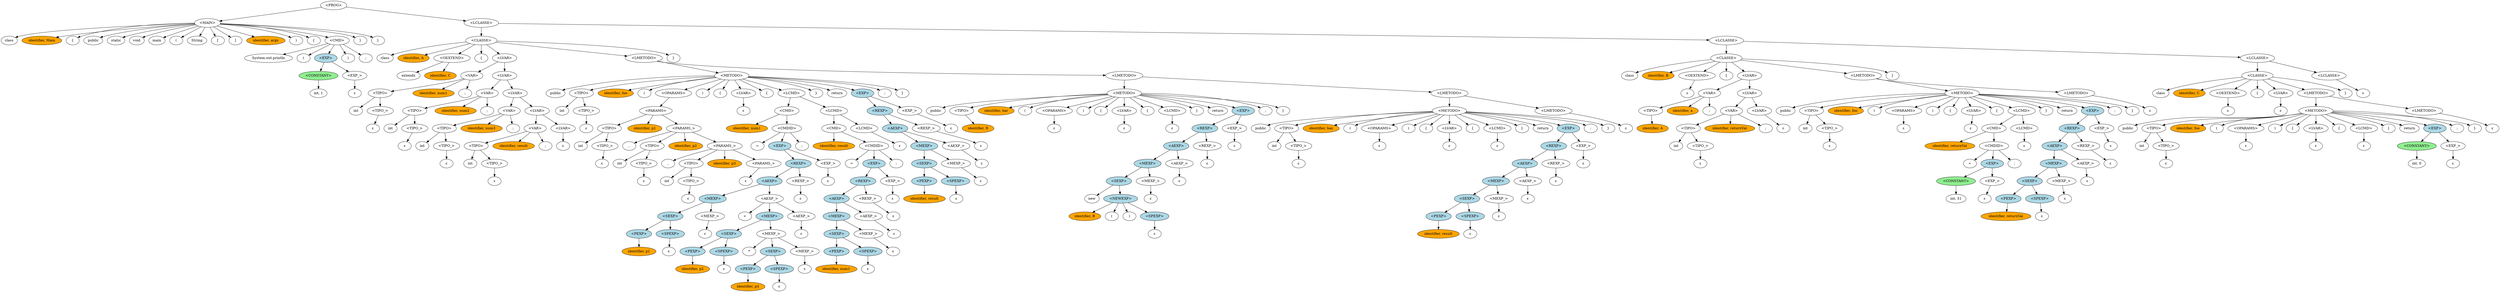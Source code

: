 digraph tree {
    "0x0" [label="<PROG>" fillcolor="white" style="filled"];
    "0x1" [label="<MAIN>" fillcolor="white" style="filled"];
    "0x2" [label="class" fillcolor="white" style="filled"];
    "0x3" [label="identifier, Main" fillcolor="orange" style="filled"];
    "0x4" [label="{" fillcolor="white" style="filled"];
    "0x5" [label="public" fillcolor="white" style="filled"];
    "0x6" [label="static" fillcolor="white" style="filled"];
    "0x7" [label="void" fillcolor="white" style="filled"];
    "0x8" [label="main" fillcolor="white" style="filled"];
    "0x9" [label="(" fillcolor="white" style="filled"];
    "0xa" [label="String" fillcolor="white" style="filled"];
    "0xb" [label="[" fillcolor="white" style="filled"];
    "0xc" [label="]" fillcolor="white" style="filled"];
    "0xd" [label="identifier, args" fillcolor="orange" style="filled"];
    "0xe" [label=")" fillcolor="white" style="filled"];
    "0xf" [label="{" fillcolor="white" style="filled"];
    "0x10" [label="<CMD>" fillcolor="white" style="filled"];
    "0x11" [label="System.out.println" fillcolor="white" style="filled"];
    "0x12" [label="(" fillcolor="white" style="filled"];
    "0x13" [label="<EXP>" fillcolor="lightblue" style="filled"];
    "0x14" [label="<CONSTANT>" fillcolor="lightgreen" style="filled"];
    "0x15" [label="int, 1" fillcolor="white" style="filled"];
    "0x16" [label="<EXP_>" fillcolor="white" style="filled"];
    "0x17" [label="ε" fillcolor="white" style="filled"];
    "0x18" [label=")" fillcolor="white" style="filled"];
    "0x19" [label=";" fillcolor="white" style="filled"];
    "0x1a" [label="}" fillcolor="white" style="filled"];
    "0x1b" [label="}" fillcolor="white" style="filled"];
    "0x1c" [label="<LCLASSE>" fillcolor="white" style="filled"];
    "0x1d" [label="<CLASSE>" fillcolor="white" style="filled"];
    "0x1e" [label="class" fillcolor="white" style="filled"];
    "0x1f" [label="identifier, A" fillcolor="orange" style="filled"];
    "0x20" [label="<OEXTEND>" fillcolor="white" style="filled"];
    "0x21" [label="extends" fillcolor="white" style="filled"];
    "0x22" [label="identifier, C" fillcolor="orange" style="filled"];
    "0x23" [label="{" fillcolor="white" style="filled"];
    "0x24" [label="<LVAR>" fillcolor="white" style="filled"];
    "0x25" [label="<VAR>" fillcolor="white" style="filled"];
    "0x26" [label="<TIPO>" fillcolor="white" style="filled"];
    "0x27" [label="int" fillcolor="white" style="filled"];
    "0x28" [label="<TIPO_>" fillcolor="white" style="filled"];
    "0x29" [label="ε" fillcolor="white" style="filled"];
    "0x2a" [label="identifier, num1" fillcolor="orange" style="filled"];
    "0x2b" [label=";" fillcolor="white" style="filled"];
    "0x2c" [label="<LVAR>" fillcolor="white" style="filled"];
    "0x2d" [label="<VAR>" fillcolor="white" style="filled"];
    "0x2e" [label="<TIPO>" fillcolor="white" style="filled"];
    "0x2f" [label="int" fillcolor="white" style="filled"];
    "0x30" [label="<TIPO_>" fillcolor="white" style="filled"];
    "0x31" [label="ε" fillcolor="white" style="filled"];
    "0x32" [label="identifier, num2" fillcolor="orange" style="filled"];
    "0x33" [label=";" fillcolor="white" style="filled"];
    "0x34" [label="<LVAR>" fillcolor="white" style="filled"];
    "0x35" [label="<VAR>" fillcolor="white" style="filled"];
    "0x36" [label="<TIPO>" fillcolor="white" style="filled"];
    "0x37" [label="int" fillcolor="white" style="filled"];
    "0x38" [label="<TIPO_>" fillcolor="white" style="filled"];
    "0x39" [label="ε" fillcolor="white" style="filled"];
    "0x3a" [label="identifier, num3" fillcolor="orange" style="filled"];
    "0x3b" [label=";" fillcolor="white" style="filled"];
    "0x3c" [label="<LVAR>" fillcolor="white" style="filled"];
    "0x3d" [label="<VAR>" fillcolor="white" style="filled"];
    "0x3e" [label="<TIPO>" fillcolor="white" style="filled"];
    "0x3f" [label="int" fillcolor="white" style="filled"];
    "0x40" [label="<TIPO_>" fillcolor="white" style="filled"];
    "0x41" [label="ε" fillcolor="white" style="filled"];
    "0x42" [label="identifier, result" fillcolor="orange" style="filled"];
    "0x43" [label=";" fillcolor="white" style="filled"];
    "0x44" [label="<LVAR>" fillcolor="white" style="filled"];
    "0x45" [label="ε" fillcolor="white" style="filled"];
    "0x46" [label="<LMETODO>" fillcolor="white" style="filled"];
    "0x47" [label="<METODO>" fillcolor="white" style="filled"];
    "0x48" [label="public" fillcolor="white" style="filled"];
    "0x49" [label="<TIPO>" fillcolor="white" style="filled"];
    "0x4a" [label="int" fillcolor="white" style="filled"];
    "0x4b" [label="<TIPO_>" fillcolor="white" style="filled"];
    "0x4c" [label="ε" fillcolor="white" style="filled"];
    "0x4d" [label="identifier, foo" fillcolor="orange" style="filled"];
    "0x4e" [label="(" fillcolor="white" style="filled"];
    "0x4f" [label="<OPARAMS>" fillcolor="white" style="filled"];
    "0x50" [label="<PARAMS>" fillcolor="white" style="filled"];
    "0x51" [label="<TIPO>" fillcolor="white" style="filled"];
    "0x52" [label="int" fillcolor="white" style="filled"];
    "0x53" [label="<TIPO_>" fillcolor="white" style="filled"];
    "0x54" [label="ε" fillcolor="white" style="filled"];
    "0x55" [label="identifier, p1" fillcolor="orange" style="filled"];
    "0x56" [label="<PARAMS_>" fillcolor="white" style="filled"];
    "0x57" [label="," fillcolor="white" style="filled"];
    "0x58" [label="<TIPO>" fillcolor="white" style="filled"];
    "0x59" [label="int" fillcolor="white" style="filled"];
    "0x5a" [label="<TIPO_>" fillcolor="white" style="filled"];
    "0x5b" [label="ε" fillcolor="white" style="filled"];
    "0x5c" [label="identifier, p2" fillcolor="orange" style="filled"];
    "0x5d" [label="<PARAMS_>" fillcolor="white" style="filled"];
    "0x5e" [label="," fillcolor="white" style="filled"];
    "0x5f" [label="<TIPO>" fillcolor="white" style="filled"];
    "0x60" [label="int" fillcolor="white" style="filled"];
    "0x61" [label="<TIPO_>" fillcolor="white" style="filled"];
    "0x62" [label="ε" fillcolor="white" style="filled"];
    "0x63" [label="identifier, p3" fillcolor="orange" style="filled"];
    "0x64" [label="<PARAMS_>" fillcolor="white" style="filled"];
    "0x65" [label="ε" fillcolor="white" style="filled"];
    "0x66" [label=")" fillcolor="white" style="filled"];
    "0x67" [label="{" fillcolor="white" style="filled"];
    "0x68" [label="<LVAR>" fillcolor="white" style="filled"];
    "0x69" [label="ε" fillcolor="white" style="filled"];
    "0x6a" [label="{" fillcolor="white" style="filled"];
    "0x6b" [label="<LCMD>" fillcolor="white" style="filled"];
    "0x6c" [label="<CMD>" fillcolor="white" style="filled"];
    "0x6d" [label="identifier, num1" fillcolor="orange" style="filled"];
    "0x6e" [label="<CMDID>" fillcolor="white" style="filled"];
    "0x6f" [label="=" fillcolor="white" style="filled"];
    "0x70" [label="<EXP>" fillcolor="lightblue" style="filled"];
    "0x71" [label="<REXP>" fillcolor="lightblue" style="filled"];
    "0x72" [label="<AEXP>" fillcolor="lightblue" style="filled"];
    "0x73" [label="<MEXP>" fillcolor="lightblue" style="filled"];
    "0x74" [label="<SEXP>" fillcolor="lightblue" style="filled"];
    "0x75" [label="<PEXP>" fillcolor="lightblue" style="filled"];
    "0x76" [label="identifier, p1" fillcolor="orange" style="filled"];
    "0x77" [label="<SPEXP>" fillcolor="lightblue" style="filled"];
    "0x78" [label="ε" fillcolor="white" style="filled"];
    "0x79" [label="<MEXP_>" fillcolor="white" style="filled"];
    "0x7a" [label="ε" fillcolor="white" style="filled"];
    "0x7b" [label="<AEXP_>" fillcolor="white" style="filled"];
    "0x7c" [label="+" fillcolor="white" style="filled"];
    "0x7d" [label="<MEXP>" fillcolor="lightblue" style="filled"];
    "0x7e" [label="<SEXP>" fillcolor="lightblue" style="filled"];
    "0x7f" [label="<PEXP>" fillcolor="lightblue" style="filled"];
    "0x80" [label="identifier, p2" fillcolor="orange" style="filled"];
    "0x81" [label="<SPEXP>" fillcolor="lightblue" style="filled"];
    "0x82" [label="ε" fillcolor="white" style="filled"];
    "0x83" [label="<MEXP_>" fillcolor="white" style="filled"];
    "0x84" [label="*" fillcolor="white" style="filled"];
    "0x85" [label="<SEXP>" fillcolor="lightblue" style="filled"];
    "0x86" [label="<PEXP>" fillcolor="lightblue" style="filled"];
    "0x87" [label="identifier, p3" fillcolor="orange" style="filled"];
    "0x88" [label="<SPEXP>" fillcolor="lightblue" style="filled"];
    "0x89" [label="ε" fillcolor="white" style="filled"];
    "0x8a" [label="<MEXP_>" fillcolor="white" style="filled"];
    "0x8b" [label="ε" fillcolor="white" style="filled"];
    "0x8c" [label="<AEXP_>" fillcolor="white" style="filled"];
    "0x8d" [label="ε" fillcolor="white" style="filled"];
    "0x8e" [label="<REXP_>" fillcolor="white" style="filled"];
    "0x8f" [label="ε" fillcolor="white" style="filled"];
    "0x90" [label="<EXP_>" fillcolor="white" style="filled"];
    "0x91" [label="ε" fillcolor="white" style="filled"];
    "0x92" [label=";" fillcolor="white" style="filled"];
    "0x93" [label="<LCMD>" fillcolor="white" style="filled"];
    "0x94" [label="<CMD>" fillcolor="white" style="filled"];
    "0x95" [label="identifier, result" fillcolor="orange" style="filled"];
    "0x96" [label="<CMDID>" fillcolor="white" style="filled"];
    "0x97" [label="=" fillcolor="white" style="filled"];
    "0x98" [label="<EXP>" fillcolor="lightblue" style="filled"];
    "0x99" [label="<REXP>" fillcolor="lightblue" style="filled"];
    "0x9a" [label="<AEXP>" fillcolor="lightblue" style="filled"];
    "0x9b" [label="<MEXP>" fillcolor="lightblue" style="filled"];
    "0x9c" [label="<SEXP>" fillcolor="lightblue" style="filled"];
    "0x9d" [label="<PEXP>" fillcolor="lightblue" style="filled"];
    "0x9e" [label="identifier, num1" fillcolor="orange" style="filled"];
    "0x9f" [label="<SPEXP>" fillcolor="lightblue" style="filled"];
    "0xa0" [label="ε" fillcolor="white" style="filled"];
    "0xa1" [label="<MEXP_>" fillcolor="white" style="filled"];
    "0xa2" [label="ε" fillcolor="white" style="filled"];
    "0xa3" [label="<AEXP_>" fillcolor="white" style="filled"];
    "0xa4" [label="ε" fillcolor="white" style="filled"];
    "0xa5" [label="<REXP_>" fillcolor="white" style="filled"];
    "0xa6" [label="ε" fillcolor="white" style="filled"];
    "0xa7" [label="<EXP_>" fillcolor="white" style="filled"];
    "0xa8" [label="ε" fillcolor="white" style="filled"];
    "0xa9" [label=";" fillcolor="white" style="filled"];
    "0xaa" [label="<LCMD>" fillcolor="white" style="filled"];
    "0xab" [label="ε" fillcolor="white" style="filled"];
    "0xac" [label="}" fillcolor="white" style="filled"];
    "0xad" [label="return" fillcolor="white" style="filled"];
    "0xae" [label="<EXP>" fillcolor="lightblue" style="filled"];
    "0xaf" [label="<REXP>" fillcolor="lightblue" style="filled"];
    "0xb0" [label="<AEXP>" fillcolor="lightblue" style="filled"];
    "0xb1" [label="<MEXP>" fillcolor="lightblue" style="filled"];
    "0xb2" [label="<SEXP>" fillcolor="lightblue" style="filled"];
    "0xb3" [label="<PEXP>" fillcolor="lightblue" style="filled"];
    "0xb4" [label="identifier, result" fillcolor="orange" style="filled"];
    "0xb5" [label="<SPEXP>" fillcolor="lightblue" style="filled"];
    "0xb6" [label="ε" fillcolor="white" style="filled"];
    "0xb7" [label="<MEXP_>" fillcolor="white" style="filled"];
    "0xb8" [label="ε" fillcolor="white" style="filled"];
    "0xb9" [label="<AEXP_>" fillcolor="white" style="filled"];
    "0xba" [label="ε" fillcolor="white" style="filled"];
    "0xbb" [label="<REXP_>" fillcolor="white" style="filled"];
    "0xbc" [label="ε" fillcolor="white" style="filled"];
    "0xbd" [label="<EXP_>" fillcolor="white" style="filled"];
    "0xbe" [label="ε" fillcolor="white" style="filled"];
    "0xbf" [label=";" fillcolor="white" style="filled"];
    "0xc0" [label="}" fillcolor="white" style="filled"];
    "0xc1" [label="<LMETODO>" fillcolor="white" style="filled"];
    "0xc2" [label="<METODO>" fillcolor="white" style="filled"];
    "0xc3" [label="public" fillcolor="white" style="filled"];
    "0xc4" [label="<TIPO>" fillcolor="white" style="filled"];
    "0xc5" [label="identifier, B" fillcolor="orange" style="filled"];
    "0xc6" [label="identifier, bar" fillcolor="orange" style="filled"];
    "0xc7" [label="(" fillcolor="white" style="filled"];
    "0xc8" [label="<OPARAMS>" fillcolor="white" style="filled"];
    "0xc9" [label="ε" fillcolor="white" style="filled"];
    "0xca" [label=")" fillcolor="white" style="filled"];
    "0xcb" [label="{" fillcolor="white" style="filled"];
    "0xcc" [label="<LVAR>" fillcolor="white" style="filled"];
    "0xcd" [label="ε" fillcolor="white" style="filled"];
    "0xce" [label="{" fillcolor="white" style="filled"];
    "0xcf" [label="<LCMD>" fillcolor="white" style="filled"];
    "0xd0" [label="ε" fillcolor="white" style="filled"];
    "0xd1" [label="}" fillcolor="white" style="filled"];
    "0xd2" [label="return" fillcolor="white" style="filled"];
    "0xd3" [label="<EXP>" fillcolor="lightblue" style="filled"];
    "0xd4" [label="<REXP>" fillcolor="lightblue" style="filled"];
    "0xd5" [label="<AEXP>" fillcolor="lightblue" style="filled"];
    "0xd6" [label="<MEXP>" fillcolor="lightblue" style="filled"];
    "0xd7" [label="<SEXP>" fillcolor="lightblue" style="filled"];
    "0xd8" [label="new" fillcolor="white" style="filled"];
    "0xd9" [label="<NEWEXP>" fillcolor="lightblue" style="filled"];
    "0xda" [label="identifier, B" fillcolor="orange" style="filled"];
    "0xdb" [label="(" fillcolor="white" style="filled"];
    "0xdc" [label=")" fillcolor="white" style="filled"];
    "0xdd" [label="<SPEXP>" fillcolor="lightblue" style="filled"];
    "0xde" [label="ε" fillcolor="white" style="filled"];
    "0xdf" [label="<MEXP_>" fillcolor="white" style="filled"];
    "0xe0" [label="ε" fillcolor="white" style="filled"];
    "0xe1" [label="<AEXP_>" fillcolor="white" style="filled"];
    "0xe2" [label="ε" fillcolor="white" style="filled"];
    "0xe3" [label="<REXP_>" fillcolor="white" style="filled"];
    "0xe4" [label="ε" fillcolor="white" style="filled"];
    "0xe5" [label="<EXP_>" fillcolor="white" style="filled"];
    "0xe6" [label="ε" fillcolor="white" style="filled"];
    "0xe7" [label=";" fillcolor="white" style="filled"];
    "0xe8" [label="}" fillcolor="white" style="filled"];
    "0xe9" [label="<LMETODO>" fillcolor="white" style="filled"];
    "0xea" [label="<METODO>" fillcolor="white" style="filled"];
    "0xeb" [label="public" fillcolor="white" style="filled"];
    "0xec" [label="<TIPO>" fillcolor="white" style="filled"];
    "0xed" [label="int" fillcolor="white" style="filled"];
    "0xee" [label="<TIPO_>" fillcolor="white" style="filled"];
    "0xef" [label="ε" fillcolor="white" style="filled"];
    "0xf0" [label="identifier, baz" fillcolor="orange" style="filled"];
    "0xf1" [label="(" fillcolor="white" style="filled"];
    "0xf2" [label="<OPARAMS>" fillcolor="white" style="filled"];
    "0xf3" [label="ε" fillcolor="white" style="filled"];
    "0xf4" [label=")" fillcolor="white" style="filled"];
    "0xf5" [label="{" fillcolor="white" style="filled"];
    "0xf6" [label="<LVAR>" fillcolor="white" style="filled"];
    "0xf7" [label="ε" fillcolor="white" style="filled"];
    "0xf8" [label="{" fillcolor="white" style="filled"];
    "0xf9" [label="<LCMD>" fillcolor="white" style="filled"];
    "0xfa" [label="ε" fillcolor="white" style="filled"];
    "0xfb" [label="}" fillcolor="white" style="filled"];
    "0xfc" [label="return" fillcolor="white" style="filled"];
    "0xfd" [label="<EXP>" fillcolor="lightblue" style="filled"];
    "0xfe" [label="<REXP>" fillcolor="lightblue" style="filled"];
    "0xff" [label="<AEXP>" fillcolor="lightblue" style="filled"];
    "0x100" [label="<MEXP>" fillcolor="lightblue" style="filled"];
    "0x101" [label="<SEXP>" fillcolor="lightblue" style="filled"];
    "0x102" [label="<PEXP>" fillcolor="lightblue" style="filled"];
    "0x103" [label="identifier, result" fillcolor="orange" style="filled"];
    "0x104" [label="<SPEXP>" fillcolor="lightblue" style="filled"];
    "0x105" [label="ε" fillcolor="white" style="filled"];
    "0x106" [label="<MEXP_>" fillcolor="white" style="filled"];
    "0x107" [label="ε" fillcolor="white" style="filled"];
    "0x108" [label="<AEXP_>" fillcolor="white" style="filled"];
    "0x109" [label="ε" fillcolor="white" style="filled"];
    "0x10a" [label="<REXP_>" fillcolor="white" style="filled"];
    "0x10b" [label="ε" fillcolor="white" style="filled"];
    "0x10c" [label="<EXP_>" fillcolor="white" style="filled"];
    "0x10d" [label="ε" fillcolor="white" style="filled"];
    "0x10e" [label=";" fillcolor="white" style="filled"];
    "0x10f" [label="}" fillcolor="white" style="filled"];
    "0x110" [label="<LMETODO>" fillcolor="white" style="filled"];
    "0x111" [label="ε" fillcolor="white" style="filled"];
    "0x112" [label="}" fillcolor="white" style="filled"];
    "0x113" [label="<LCLASSE>" fillcolor="white" style="filled"];
    "0x114" [label="<CLASSE>" fillcolor="white" style="filled"];
    "0x115" [label="class" fillcolor="white" style="filled"];
    "0x116" [label="identifier, B" fillcolor="orange" style="filled"];
    "0x117" [label="<OEXTEND>" fillcolor="white" style="filled"];
    "0x118" [label="ε" fillcolor="white" style="filled"];
    "0x119" [label="{" fillcolor="white" style="filled"];
    "0x11a" [label="<LVAR>" fillcolor="white" style="filled"];
    "0x11b" [label="<VAR>" fillcolor="white" style="filled"];
    "0x11c" [label="<TIPO>" fillcolor="white" style="filled"];
    "0x11d" [label="identifier, A" fillcolor="orange" style="filled"];
    "0x11e" [label="identifier, a" fillcolor="orange" style="filled"];
    "0x11f" [label=";" fillcolor="white" style="filled"];
    "0x120" [label="<LVAR>" fillcolor="white" style="filled"];
    "0x121" [label="<VAR>" fillcolor="white" style="filled"];
    "0x122" [label="<TIPO>" fillcolor="white" style="filled"];
    "0x123" [label="int" fillcolor="white" style="filled"];
    "0x124" [label="<TIPO_>" fillcolor="white" style="filled"];
    "0x125" [label="ε" fillcolor="white" style="filled"];
    "0x126" [label="identifier, returnVal" fillcolor="orange" style="filled"];
    "0x127" [label=";" fillcolor="white" style="filled"];
    "0x128" [label="<LVAR>" fillcolor="white" style="filled"];
    "0x129" [label="ε" fillcolor="white" style="filled"];
    "0x12a" [label="<LMETODO>" fillcolor="white" style="filled"];
    "0x12b" [label="<METODO>" fillcolor="white" style="filled"];
    "0x12c" [label="public" fillcolor="white" style="filled"];
    "0x12d" [label="<TIPO>" fillcolor="white" style="filled"];
    "0x12e" [label="int" fillcolor="white" style="filled"];
    "0x12f" [label="<TIPO_>" fillcolor="white" style="filled"];
    "0x130" [label="ε" fillcolor="white" style="filled"];
    "0x131" [label="identifier, foo" fillcolor="orange" style="filled"];
    "0x132" [label="(" fillcolor="white" style="filled"];
    "0x133" [label="<OPARAMS>" fillcolor="white" style="filled"];
    "0x134" [label="ε" fillcolor="white" style="filled"];
    "0x135" [label=")" fillcolor="white" style="filled"];
    "0x136" [label="{" fillcolor="white" style="filled"];
    "0x137" [label="<LVAR>" fillcolor="white" style="filled"];
    "0x138" [label="ε" fillcolor="white" style="filled"];
    "0x139" [label="{" fillcolor="white" style="filled"];
    "0x13a" [label="<LCMD>" fillcolor="white" style="filled"];
    "0x13b" [label="<CMD>" fillcolor="white" style="filled"];
    "0x13c" [label="identifier, returnVal" fillcolor="orange" style="filled"];
    "0x13d" [label="<CMDID>" fillcolor="white" style="filled"];
    "0x13e" [label="=" fillcolor="white" style="filled"];
    "0x13f" [label="<EXP>" fillcolor="lightblue" style="filled"];
    "0x140" [label="<CONSTANT>" fillcolor="lightgreen" style="filled"];
    "0x141" [label="int, 51" fillcolor="white" style="filled"];
    "0x142" [label="<EXP_>" fillcolor="white" style="filled"];
    "0x143" [label="ε" fillcolor="white" style="filled"];
    "0x144" [label=";" fillcolor="white" style="filled"];
    "0x145" [label="<LCMD>" fillcolor="white" style="filled"];
    "0x146" [label="ε" fillcolor="white" style="filled"];
    "0x147" [label="}" fillcolor="white" style="filled"];
    "0x148" [label="return" fillcolor="white" style="filled"];
    "0x149" [label="<EXP>" fillcolor="lightblue" style="filled"];
    "0x14a" [label="<REXP>" fillcolor="lightblue" style="filled"];
    "0x14b" [label="<AEXP>" fillcolor="lightblue" style="filled"];
    "0x14c" [label="<MEXP>" fillcolor="lightblue" style="filled"];
    "0x14d" [label="<SEXP>" fillcolor="lightblue" style="filled"];
    "0x14e" [label="<PEXP>" fillcolor="lightblue" style="filled"];
    "0x14f" [label="identifier, returnVal" fillcolor="orange" style="filled"];
    "0x150" [label="<SPEXP>" fillcolor="lightblue" style="filled"];
    "0x151" [label="ε" fillcolor="white" style="filled"];
    "0x152" [label="<MEXP_>" fillcolor="white" style="filled"];
    "0x153" [label="ε" fillcolor="white" style="filled"];
    "0x154" [label="<AEXP_>" fillcolor="white" style="filled"];
    "0x155" [label="ε" fillcolor="white" style="filled"];
    "0x156" [label="<REXP_>" fillcolor="white" style="filled"];
    "0x157" [label="ε" fillcolor="white" style="filled"];
    "0x158" [label="<EXP_>" fillcolor="white" style="filled"];
    "0x159" [label="ε" fillcolor="white" style="filled"];
    "0x15a" [label=";" fillcolor="white" style="filled"];
    "0x15b" [label="}" fillcolor="white" style="filled"];
    "0x15c" [label="<LMETODO>" fillcolor="white" style="filled"];
    "0x15d" [label="ε" fillcolor="white" style="filled"];
    "0x15e" [label="}" fillcolor="white" style="filled"];
    "0x15f" [label="<LCLASSE>" fillcolor="white" style="filled"];
    "0x160" [label="<CLASSE>" fillcolor="white" style="filled"];
    "0x161" [label="class" fillcolor="white" style="filled"];
    "0x162" [label="identifier, C" fillcolor="orange" style="filled"];
    "0x163" [label="<OEXTEND>" fillcolor="white" style="filled"];
    "0x164" [label="ε" fillcolor="white" style="filled"];
    "0x165" [label="{" fillcolor="white" style="filled"];
    "0x166" [label="<LVAR>" fillcolor="white" style="filled"];
    "0x167" [label="ε" fillcolor="white" style="filled"];
    "0x168" [label="<LMETODO>" fillcolor="white" style="filled"];
    "0x169" [label="<METODO>" fillcolor="white" style="filled"];
    "0x16a" [label="public" fillcolor="white" style="filled"];
    "0x16b" [label="<TIPO>" fillcolor="white" style="filled"];
    "0x16c" [label="int" fillcolor="white" style="filled"];
    "0x16d" [label="<TIPO_>" fillcolor="white" style="filled"];
    "0x16e" [label="ε" fillcolor="white" style="filled"];
    "0x16f" [label="identifier, foo" fillcolor="orange" style="filled"];
    "0x170" [label="(" fillcolor="white" style="filled"];
    "0x171" [label="<OPARAMS>" fillcolor="white" style="filled"];
    "0x172" [label="ε" fillcolor="white" style="filled"];
    "0x173" [label=")" fillcolor="white" style="filled"];
    "0x174" [label="{" fillcolor="white" style="filled"];
    "0x175" [label="<LVAR>" fillcolor="white" style="filled"];
    "0x176" [label="ε" fillcolor="white" style="filled"];
    "0x177" [label="{" fillcolor="white" style="filled"];
    "0x178" [label="<LCMD>" fillcolor="white" style="filled"];
    "0x179" [label="ε" fillcolor="white" style="filled"];
    "0x17a" [label="}" fillcolor="white" style="filled"];
    "0x17b" [label="return" fillcolor="white" style="filled"];
    "0x17c" [label="<EXP>" fillcolor="lightblue" style="filled"];
    "0x17d" [label="<CONSTANT>" fillcolor="lightgreen" style="filled"];
    "0x17e" [label="int, 0" fillcolor="white" style="filled"];
    "0x17f" [label="<EXP_>" fillcolor="white" style="filled"];
    "0x180" [label="ε" fillcolor="white" style="filled"];
    "0x181" [label=";" fillcolor="white" style="filled"];
    "0x182" [label="}" fillcolor="white" style="filled"];
    "0x183" [label="<LMETODO>" fillcolor="white" style="filled"];
    "0x184" [label="ε" fillcolor="white" style="filled"];
    "0x185" [label="}" fillcolor="white" style="filled"];
    "0x186" [label="<LCLASSE>" fillcolor="white" style="filled"];
    "0x187" [label="ε" fillcolor="white" style="filled"];
    "0x0" -> "0x1";
    "0x0" -> "0x1c";
    "0x1" -> "0x2";
    "0x1" -> "0x3";
    "0x1" -> "0x4";
    "0x1" -> "0x5";
    "0x1" -> "0x6";
    "0x1" -> "0x7";
    "0x1" -> "0x8";
    "0x1" -> "0x9";
    "0x1" -> "0xa";
    "0x1" -> "0xb";
    "0x1" -> "0xc";
    "0x1" -> "0xd";
    "0x1" -> "0xe";
    "0x1" -> "0xf";
    "0x1" -> "0x10";
    "0x1" -> "0x1a";
    "0x1" -> "0x1b";
    "0x10" -> "0x11";
    "0x10" -> "0x12";
    "0x10" -> "0x13";
    "0x10" -> "0x18";
    "0x10" -> "0x19";
    "0x13" -> "0x14";
    "0x13" -> "0x16";
    "0x14" -> "0x15";
    "0x16" -> "0x17";
    "0x1c" -> "0x1d";
    "0x1c" -> "0x113";
    "0x1d" -> "0x1e";
    "0x1d" -> "0x1f";
    "0x1d" -> "0x20";
    "0x1d" -> "0x23";
    "0x1d" -> "0x24";
    "0x1d" -> "0x46";
    "0x1d" -> "0x112";
    "0x20" -> "0x21";
    "0x20" -> "0x22";
    "0x24" -> "0x25";
    "0x24" -> "0x2c";
    "0x25" -> "0x26";
    "0x25" -> "0x2a";
    "0x25" -> "0x2b";
    "0x26" -> "0x27";
    "0x26" -> "0x28";
    "0x28" -> "0x29";
    "0x2c" -> "0x2d";
    "0x2c" -> "0x34";
    "0x2d" -> "0x2e";
    "0x2d" -> "0x32";
    "0x2d" -> "0x33";
    "0x2e" -> "0x2f";
    "0x2e" -> "0x30";
    "0x30" -> "0x31";
    "0x34" -> "0x35";
    "0x34" -> "0x3c";
    "0x35" -> "0x36";
    "0x35" -> "0x3a";
    "0x35" -> "0x3b";
    "0x36" -> "0x37";
    "0x36" -> "0x38";
    "0x38" -> "0x39";
    "0x3c" -> "0x3d";
    "0x3c" -> "0x44";
    "0x3d" -> "0x3e";
    "0x3d" -> "0x42";
    "0x3d" -> "0x43";
    "0x3e" -> "0x3f";
    "0x3e" -> "0x40";
    "0x40" -> "0x41";
    "0x44" -> "0x45";
    "0x46" -> "0x47";
    "0x46" -> "0xc1";
    "0x47" -> "0x48";
    "0x47" -> "0x49";
    "0x47" -> "0x4d";
    "0x47" -> "0x4e";
    "0x47" -> "0x4f";
    "0x47" -> "0x66";
    "0x47" -> "0x67";
    "0x47" -> "0x68";
    "0x47" -> "0x6a";
    "0x47" -> "0x6b";
    "0x47" -> "0xac";
    "0x47" -> "0xad";
    "0x47" -> "0xae";
    "0x47" -> "0xbf";
    "0x47" -> "0xc0";
    "0x49" -> "0x4a";
    "0x49" -> "0x4b";
    "0x4b" -> "0x4c";
    "0x4f" -> "0x50";
    "0x50" -> "0x51";
    "0x50" -> "0x55";
    "0x50" -> "0x56";
    "0x51" -> "0x52";
    "0x51" -> "0x53";
    "0x53" -> "0x54";
    "0x56" -> "0x57";
    "0x56" -> "0x58";
    "0x56" -> "0x5c";
    "0x56" -> "0x5d";
    "0x58" -> "0x59";
    "0x58" -> "0x5a";
    "0x5a" -> "0x5b";
    "0x5d" -> "0x5e";
    "0x5d" -> "0x5f";
    "0x5d" -> "0x63";
    "0x5d" -> "0x64";
    "0x5f" -> "0x60";
    "0x5f" -> "0x61";
    "0x61" -> "0x62";
    "0x64" -> "0x65";
    "0x68" -> "0x69";
    "0x6b" -> "0x6c";
    "0x6b" -> "0x93";
    "0x6c" -> "0x6d";
    "0x6c" -> "0x6e";
    "0x6e" -> "0x6f";
    "0x6e" -> "0x70";
    "0x6e" -> "0x92";
    "0x70" -> "0x71";
    "0x70" -> "0x90";
    "0x71" -> "0x72";
    "0x71" -> "0x8e";
    "0x72" -> "0x73";
    "0x72" -> "0x7b";
    "0x73" -> "0x74";
    "0x73" -> "0x79";
    "0x74" -> "0x75";
    "0x74" -> "0x77";
    "0x75" -> "0x76";
    "0x77" -> "0x78";
    "0x79" -> "0x7a";
    "0x7b" -> "0x7c";
    "0x7b" -> "0x7d";
    "0x7b" -> "0x8c";
    "0x7d" -> "0x7e";
    "0x7d" -> "0x83";
    "0x7e" -> "0x7f";
    "0x7e" -> "0x81";
    "0x7f" -> "0x80";
    "0x81" -> "0x82";
    "0x83" -> "0x84";
    "0x83" -> "0x85";
    "0x83" -> "0x8a";
    "0x85" -> "0x86";
    "0x85" -> "0x88";
    "0x86" -> "0x87";
    "0x88" -> "0x89";
    "0x8a" -> "0x8b";
    "0x8c" -> "0x8d";
    "0x8e" -> "0x8f";
    "0x90" -> "0x91";
    "0x93" -> "0x94";
    "0x93" -> "0xaa";
    "0x94" -> "0x95";
    "0x94" -> "0x96";
    "0x96" -> "0x97";
    "0x96" -> "0x98";
    "0x96" -> "0xa9";
    "0x98" -> "0x99";
    "0x98" -> "0xa7";
    "0x99" -> "0x9a";
    "0x99" -> "0xa5";
    "0x9a" -> "0x9b";
    "0x9a" -> "0xa3";
    "0x9b" -> "0x9c";
    "0x9b" -> "0xa1";
    "0x9c" -> "0x9d";
    "0x9c" -> "0x9f";
    "0x9d" -> "0x9e";
    "0x9f" -> "0xa0";
    "0xa1" -> "0xa2";
    "0xa3" -> "0xa4";
    "0xa5" -> "0xa6";
    "0xa7" -> "0xa8";
    "0xaa" -> "0xab";
    "0xae" -> "0xaf";
    "0xae" -> "0xbd";
    "0xaf" -> "0xb0";
    "0xaf" -> "0xbb";
    "0xb0" -> "0xb1";
    "0xb0" -> "0xb9";
    "0xb1" -> "0xb2";
    "0xb1" -> "0xb7";
    "0xb2" -> "0xb3";
    "0xb2" -> "0xb5";
    "0xb3" -> "0xb4";
    "0xb5" -> "0xb6";
    "0xb7" -> "0xb8";
    "0xb9" -> "0xba";
    "0xbb" -> "0xbc";
    "0xbd" -> "0xbe";
    "0xc1" -> "0xc2";
    "0xc1" -> "0xe9";
    "0xc2" -> "0xc3";
    "0xc2" -> "0xc4";
    "0xc2" -> "0xc6";
    "0xc2" -> "0xc7";
    "0xc2" -> "0xc8";
    "0xc2" -> "0xca";
    "0xc2" -> "0xcb";
    "0xc2" -> "0xcc";
    "0xc2" -> "0xce";
    "0xc2" -> "0xcf";
    "0xc2" -> "0xd1";
    "0xc2" -> "0xd2";
    "0xc2" -> "0xd3";
    "0xc2" -> "0xe7";
    "0xc2" -> "0xe8";
    "0xc4" -> "0xc5";
    "0xc8" -> "0xc9";
    "0xcc" -> "0xcd";
    "0xcf" -> "0xd0";
    "0xd3" -> "0xd4";
    "0xd3" -> "0xe5";
    "0xd4" -> "0xd5";
    "0xd4" -> "0xe3";
    "0xd5" -> "0xd6";
    "0xd5" -> "0xe1";
    "0xd6" -> "0xd7";
    "0xd6" -> "0xdf";
    "0xd7" -> "0xd8";
    "0xd7" -> "0xd9";
    "0xd9" -> "0xda";
    "0xd9" -> "0xdb";
    "0xd9" -> "0xdc";
    "0xd9" -> "0xdd";
    "0xdd" -> "0xde";
    "0xdf" -> "0xe0";
    "0xe1" -> "0xe2";
    "0xe3" -> "0xe4";
    "0xe5" -> "0xe6";
    "0xe9" -> "0xea";
    "0xe9" -> "0x110";
    "0xea" -> "0xeb";
    "0xea" -> "0xec";
    "0xea" -> "0xf0";
    "0xea" -> "0xf1";
    "0xea" -> "0xf2";
    "0xea" -> "0xf4";
    "0xea" -> "0xf5";
    "0xea" -> "0xf6";
    "0xea" -> "0xf8";
    "0xea" -> "0xf9";
    "0xea" -> "0xfb";
    "0xea" -> "0xfc";
    "0xea" -> "0xfd";
    "0xea" -> "0x10e";
    "0xea" -> "0x10f";
    "0xec" -> "0xed";
    "0xec" -> "0xee";
    "0xee" -> "0xef";
    "0xf2" -> "0xf3";
    "0xf6" -> "0xf7";
    "0xf9" -> "0xfa";
    "0xfd" -> "0xfe";
    "0xfd" -> "0x10c";
    "0xfe" -> "0xff";
    "0xfe" -> "0x10a";
    "0xff" -> "0x100";
    "0xff" -> "0x108";
    "0x100" -> "0x101";
    "0x100" -> "0x106";
    "0x101" -> "0x102";
    "0x101" -> "0x104";
    "0x102" -> "0x103";
    "0x104" -> "0x105";
    "0x106" -> "0x107";
    "0x108" -> "0x109";
    "0x10a" -> "0x10b";
    "0x10c" -> "0x10d";
    "0x110" -> "0x111";
    "0x113" -> "0x114";
    "0x113" -> "0x15f";
    "0x114" -> "0x115";
    "0x114" -> "0x116";
    "0x114" -> "0x117";
    "0x114" -> "0x119";
    "0x114" -> "0x11a";
    "0x114" -> "0x12a";
    "0x114" -> "0x15e";
    "0x117" -> "0x118";
    "0x11a" -> "0x11b";
    "0x11a" -> "0x120";
    "0x11b" -> "0x11c";
    "0x11b" -> "0x11e";
    "0x11b" -> "0x11f";
    "0x11c" -> "0x11d";
    "0x120" -> "0x121";
    "0x120" -> "0x128";
    "0x121" -> "0x122";
    "0x121" -> "0x126";
    "0x121" -> "0x127";
    "0x122" -> "0x123";
    "0x122" -> "0x124";
    "0x124" -> "0x125";
    "0x128" -> "0x129";
    "0x12a" -> "0x12b";
    "0x12a" -> "0x15c";
    "0x12b" -> "0x12c";
    "0x12b" -> "0x12d";
    "0x12b" -> "0x131";
    "0x12b" -> "0x132";
    "0x12b" -> "0x133";
    "0x12b" -> "0x135";
    "0x12b" -> "0x136";
    "0x12b" -> "0x137";
    "0x12b" -> "0x139";
    "0x12b" -> "0x13a";
    "0x12b" -> "0x147";
    "0x12b" -> "0x148";
    "0x12b" -> "0x149";
    "0x12b" -> "0x15a";
    "0x12b" -> "0x15b";
    "0x12d" -> "0x12e";
    "0x12d" -> "0x12f";
    "0x12f" -> "0x130";
    "0x133" -> "0x134";
    "0x137" -> "0x138";
    "0x13a" -> "0x13b";
    "0x13a" -> "0x145";
    "0x13b" -> "0x13c";
    "0x13b" -> "0x13d";
    "0x13d" -> "0x13e";
    "0x13d" -> "0x13f";
    "0x13d" -> "0x144";
    "0x13f" -> "0x140";
    "0x13f" -> "0x142";
    "0x140" -> "0x141";
    "0x142" -> "0x143";
    "0x145" -> "0x146";
    "0x149" -> "0x14a";
    "0x149" -> "0x158";
    "0x14a" -> "0x14b";
    "0x14a" -> "0x156";
    "0x14b" -> "0x14c";
    "0x14b" -> "0x154";
    "0x14c" -> "0x14d";
    "0x14c" -> "0x152";
    "0x14d" -> "0x14e";
    "0x14d" -> "0x150";
    "0x14e" -> "0x14f";
    "0x150" -> "0x151";
    "0x152" -> "0x153";
    "0x154" -> "0x155";
    "0x156" -> "0x157";
    "0x158" -> "0x159";
    "0x15c" -> "0x15d";
    "0x15f" -> "0x160";
    "0x15f" -> "0x186";
    "0x160" -> "0x161";
    "0x160" -> "0x162";
    "0x160" -> "0x163";
    "0x160" -> "0x165";
    "0x160" -> "0x166";
    "0x160" -> "0x168";
    "0x160" -> "0x185";
    "0x163" -> "0x164";
    "0x166" -> "0x167";
    "0x168" -> "0x169";
    "0x168" -> "0x183";
    "0x169" -> "0x16a";
    "0x169" -> "0x16b";
    "0x169" -> "0x16f";
    "0x169" -> "0x170";
    "0x169" -> "0x171";
    "0x169" -> "0x173";
    "0x169" -> "0x174";
    "0x169" -> "0x175";
    "0x169" -> "0x177";
    "0x169" -> "0x178";
    "0x169" -> "0x17a";
    "0x169" -> "0x17b";
    "0x169" -> "0x17c";
    "0x169" -> "0x181";
    "0x169" -> "0x182";
    "0x16b" -> "0x16c";
    "0x16b" -> "0x16d";
    "0x16d" -> "0x16e";
    "0x171" -> "0x172";
    "0x175" -> "0x176";
    "0x178" -> "0x179";
    "0x17c" -> "0x17d";
    "0x17c" -> "0x17f";
    "0x17d" -> "0x17e";
    "0x17f" -> "0x180";
    "0x183" -> "0x184";
    "0x186" -> "0x187";
}
